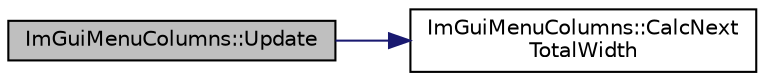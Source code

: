 digraph "ImGuiMenuColumns::Update"
{
 // LATEX_PDF_SIZE
  edge [fontname="Helvetica",fontsize="10",labelfontname="Helvetica",labelfontsize="10"];
  node [fontname="Helvetica",fontsize="10",shape=record];
  rankdir="LR";
  Node1 [label="ImGuiMenuColumns::Update",height=0.2,width=0.4,color="black", fillcolor="grey75", style="filled", fontcolor="black",tooltip=" "];
  Node1 -> Node2 [color="midnightblue",fontsize="10",style="solid"];
  Node2 [label="ImGuiMenuColumns::CalcNext\lTotalWidth",height=0.2,width=0.4,color="black", fillcolor="white", style="filled",URL="$struct_im_gui_menu_columns.html#a76bf28ca1ad728afce787f48e1645138",tooltip=" "];
}
